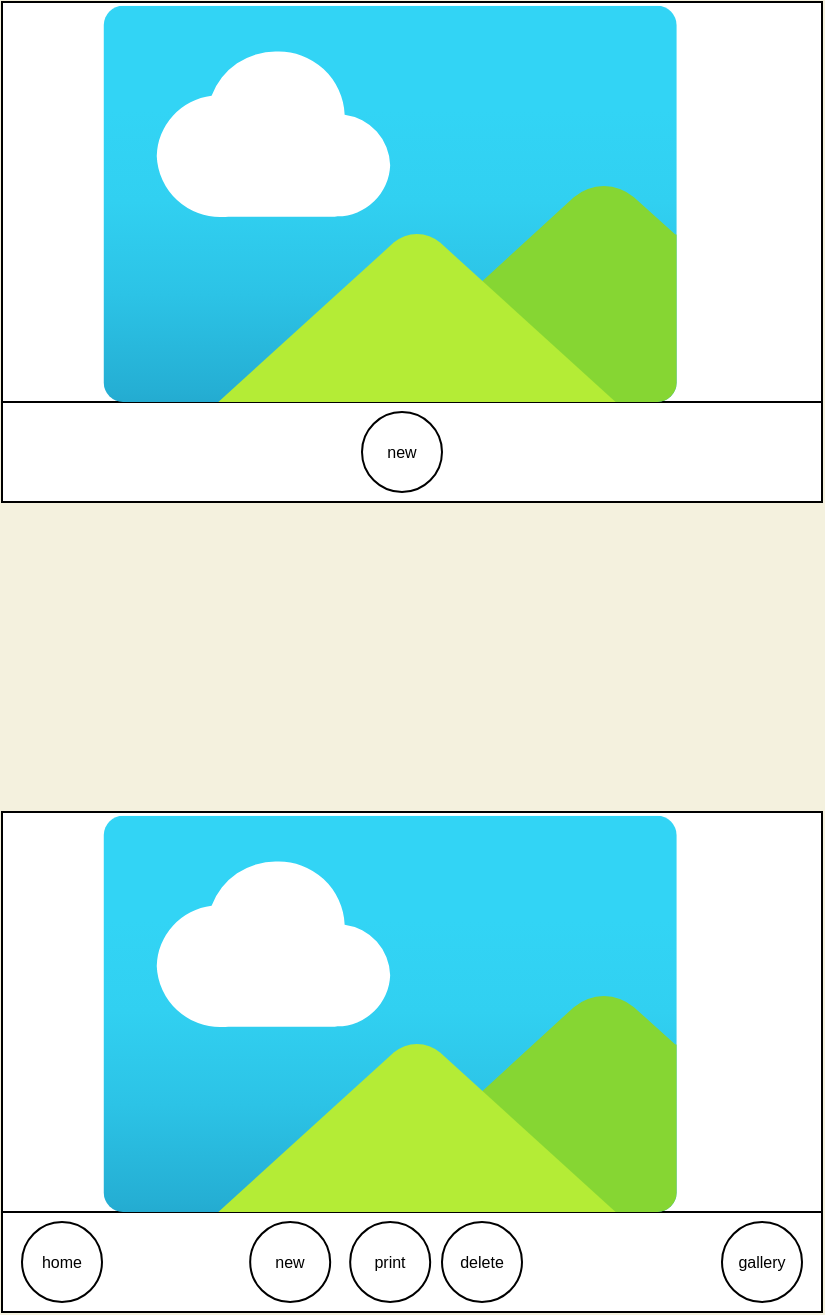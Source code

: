 <mxfile version="15.5.4" type="embed"><diagram id="23iRSUPoRavnBvh4doch" name="Page-1"><mxGraphModel dx="1402" dy="1033" grid="1" gridSize="10" guides="1" tooltips="1" connect="1" arrows="1" fold="1" page="1" pageScale="1" pageWidth="827" pageHeight="1169" background="#F4F1DE" math="0" shadow="0"><root><mxCell id="0"/><mxCell id="1" parent="0"/><mxCell id="62" value="" style="rounded=0;whiteSpace=wrap;html=1;" parent="1" vertex="1"><mxGeometry x="760" y="435" width="410" height="250" as="geometry"/></mxCell><mxCell id="63" value="" style="rounded=0;whiteSpace=wrap;html=1;" parent="1" vertex="1"><mxGeometry x="760" y="635" width="410" height="50" as="geometry"/></mxCell><mxCell id="65" value="home" style="ellipse;whiteSpace=wrap;html=1;aspect=fixed;fontSize=8;" parent="1" vertex="1"><mxGeometry x="770" y="640" width="40" height="40" as="geometry"/></mxCell><mxCell id="66" value="new" style="ellipse;whiteSpace=wrap;html=1;aspect=fixed;fontSize=8;" parent="1" vertex="1"><mxGeometry x="884.09" y="640" width="40" height="40" as="geometry"/></mxCell><mxCell id="67" value="delete" style="ellipse;whiteSpace=wrap;html=1;aspect=fixed;fontSize=8;" parent="1" vertex="1"><mxGeometry x="980" y="640" width="40" height="40" as="geometry"/></mxCell><mxCell id="68" value="gallery" style="ellipse;whiteSpace=wrap;html=1;aspect=fixed;fontSize=8;" parent="1" vertex="1"><mxGeometry x="1120" y="640" width="40" height="40" as="geometry"/></mxCell><mxCell id="69" value="print" style="ellipse;whiteSpace=wrap;html=1;aspect=fixed;fontSize=8;" parent="1" vertex="1"><mxGeometry x="934.09" y="640" width="40" height="40" as="geometry"/></mxCell><mxCell id="70" value="" style="aspect=fixed;html=1;points=[];align=center;image;fontSize=12;image=img/lib/azure2/general/Image.svg;" parent="1" vertex="1"><mxGeometry x="810" y="436.87" width="288.18" height="198.13" as="geometry"/></mxCell><mxCell id="71" value="" style="rounded=0;whiteSpace=wrap;html=1;" vertex="1" parent="1"><mxGeometry x="760" y="30" width="410" height="250" as="geometry"/></mxCell><mxCell id="72" value="" style="rounded=0;whiteSpace=wrap;html=1;" vertex="1" parent="1"><mxGeometry x="760" y="230" width="410" height="50" as="geometry"/></mxCell><mxCell id="74" value="new" style="ellipse;whiteSpace=wrap;html=1;aspect=fixed;fontSize=8;" vertex="1" parent="1"><mxGeometry x="940" y="235" width="40" height="40" as="geometry"/></mxCell><mxCell id="78" value="" style="aspect=fixed;html=1;points=[];align=center;image;fontSize=12;image=img/lib/azure2/general/Image.svg;" vertex="1" parent="1"><mxGeometry x="810" y="31.87" width="288.18" height="198.13" as="geometry"/></mxCell></root></mxGraphModel></diagram></mxfile>
